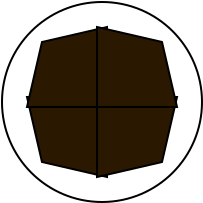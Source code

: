 <?xml version="1.0" encoding="UTF-8"?>
<dia:diagram xmlns:dia="http://www.lysator.liu.se/~alla/dia/">
  <dia:layer name="Background" visible="true">
    <dia:object type="Standard - Ellipse" version="0" id="O0">
      <dia:attribute name="obj_pos">
        <dia:point val="-5,-5"/>
      </dia:attribute>
      <dia:attribute name="obj_bb">
        <dia:rectangle val="-5.05,-5.05;5.05,5.05"/>
      </dia:attribute>
      <dia:attribute name="elem_corner">
        <dia:point val="-5,-5"/>
      </dia:attribute>
      <dia:attribute name="elem_width">
        <dia:real val="10"/>
      </dia:attribute>
      <dia:attribute name="elem_height">
        <dia:real val="10"/>
      </dia:attribute>
    </dia:object>
    <dia:object type="Standard - Polygon" version="0" id="O1">
      <dia:attribute name="obj_pos">
        <dia:point val="-3.75,-0.25"/>
      </dia:attribute>
      <dia:attribute name="obj_bb">
        <dia:rectangle val="-3.813,-0.3;0.3,3.813"/>
      </dia:attribute>
      <dia:attribute name="poly_points">
        <dia:point val="-3.75,-0.25"/>
        <dia:point val="0.25,-0.25"/>
        <dia:point val="0.25,3.75"/>
        <dia:point val="-3,3"/>
      </dia:attribute>
      <dia:attribute name="inner_color">
        <dia:color val="#2a1900"/>
      </dia:attribute>
      <dia:attribute name="show_background">
        <dia:boolean val="true"/>
      </dia:attribute>
    </dia:object>
    <dia:object type="Standard - Polygon" version="0" id="O2">
      <dia:attribute name="obj_pos">
        <dia:point val="3.75,-0.25"/>
      </dia:attribute>
      <dia:attribute name="obj_bb">
        <dia:rectangle val="-0.3,-0.3;3.813,3.813"/>
      </dia:attribute>
      <dia:attribute name="poly_points">
        <dia:point val="3.75,-0.25"/>
        <dia:point val="-0.25,-0.25"/>
        <dia:point val="-0.25,3.75"/>
        <dia:point val="3,3"/>
      </dia:attribute>
      <dia:attribute name="inner_color">
        <dia:color val="#2a1900"/>
      </dia:attribute>
      <dia:attribute name="show_background">
        <dia:boolean val="true"/>
      </dia:attribute>
    </dia:object>
    <dia:object type="Standard - Polygon" version="0" id="O3">
      <dia:attribute name="obj_pos">
        <dia:point val="-3.75,0.25"/>
      </dia:attribute>
      <dia:attribute name="obj_bb">
        <dia:rectangle val="-3.813,-3.813;0.3,0.3"/>
      </dia:attribute>
      <dia:attribute name="poly_points">
        <dia:point val="-3.75,0.25"/>
        <dia:point val="0.25,0.25"/>
        <dia:point val="0.25,-3.75"/>
        <dia:point val="-3,-3"/>
      </dia:attribute>
      <dia:attribute name="inner_color">
        <dia:color val="#2a1900"/>
      </dia:attribute>
      <dia:attribute name="show_background">
        <dia:boolean val="true"/>
      </dia:attribute>
    </dia:object>
    <dia:object type="Standard - Polygon" version="0" id="O4">
      <dia:attribute name="obj_pos">
        <dia:point val="3.75,0.25"/>
      </dia:attribute>
      <dia:attribute name="obj_bb">
        <dia:rectangle val="-0.3,-3.813;3.813,0.3"/>
      </dia:attribute>
      <dia:attribute name="poly_points">
        <dia:point val="3.75,0.25"/>
        <dia:point val="-0.25,0.25"/>
        <dia:point val="-0.25,-3.75"/>
        <dia:point val="3,-3"/>
      </dia:attribute>
      <dia:attribute name="inner_color">
        <dia:color val="#2a1900"/>
      </dia:attribute>
      <dia:attribute name="show_background">
        <dia:boolean val="true"/>
      </dia:attribute>
    </dia:object>
  </dia:layer>
</dia:diagram>

